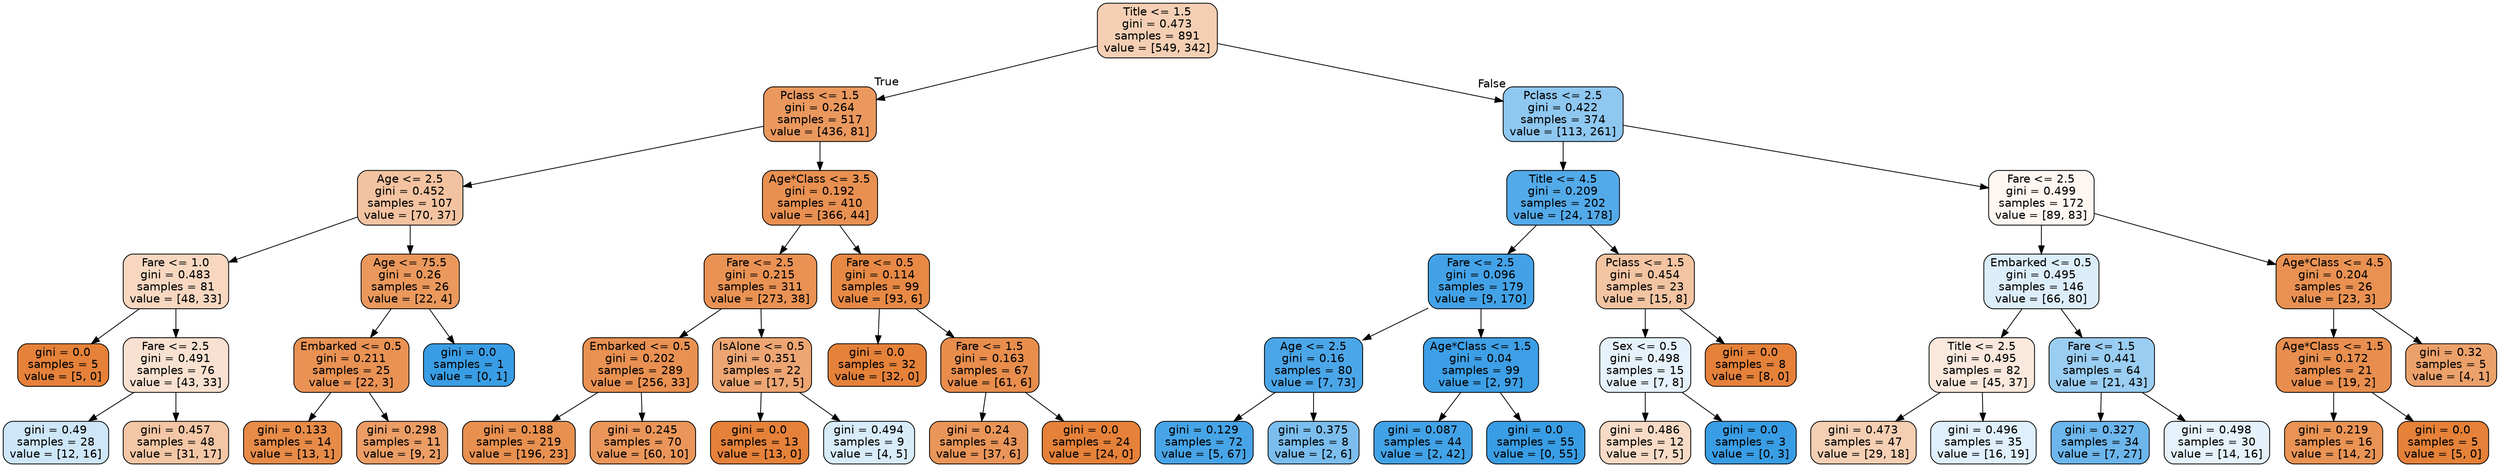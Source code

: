 digraph Tree {
node [shape=box, style="filled, rounded", color="black", fontname=helvetica] ;
edge [fontname=helvetica] ;
0 [label="Title <= 1.5\ngini = 0.473\nsamples = 891\nvalue = [549, 342]", fillcolor="#e5813960"] ;
1 [label="Pclass <= 1.5\ngini = 0.264\nsamples = 517\nvalue = [436, 81]", fillcolor="#e58139d0"] ;
0 -> 1 [labeldistance=2.5, labelangle=45, headlabel="True"] ;
2 [label="Age <= 2.5\ngini = 0.452\nsamples = 107\nvalue = [70, 37]", fillcolor="#e5813978"] ;
1 -> 2 ;
3 [label="Fare <= 1.0\ngini = 0.483\nsamples = 81\nvalue = [48, 33]", fillcolor="#e5813950"] ;
2 -> 3 ;
4 [label="gini = 0.0\nsamples = 5\nvalue = [5, 0]", fillcolor="#e58139ff"] ;
3 -> 4 ;
5 [label="Fare <= 2.5\ngini = 0.491\nsamples = 76\nvalue = [43, 33]", fillcolor="#e581393b"] ;
3 -> 5 ;
6 [label="gini = 0.49\nsamples = 28\nvalue = [12, 16]", fillcolor="#399de540"] ;
5 -> 6 ;
7 [label="gini = 0.457\nsamples = 48\nvalue = [31, 17]", fillcolor="#e5813973"] ;
5 -> 7 ;
8 [label="Age <= 75.5\ngini = 0.26\nsamples = 26\nvalue = [22, 4]", fillcolor="#e58139d1"] ;
2 -> 8 ;
9 [label="Embarked <= 0.5\ngini = 0.211\nsamples = 25\nvalue = [22, 3]", fillcolor="#e58139dc"] ;
8 -> 9 ;
10 [label="gini = 0.133\nsamples = 14\nvalue = [13, 1]", fillcolor="#e58139eb"] ;
9 -> 10 ;
11 [label="gini = 0.298\nsamples = 11\nvalue = [9, 2]", fillcolor="#e58139c6"] ;
9 -> 11 ;
12 [label="gini = 0.0\nsamples = 1\nvalue = [0, 1]", fillcolor="#399de5ff"] ;
8 -> 12 ;
13 [label="Age*Class <= 3.5\ngini = 0.192\nsamples = 410\nvalue = [366, 44]", fillcolor="#e58139e0"] ;
1 -> 13 ;
14 [label="Fare <= 2.5\ngini = 0.215\nsamples = 311\nvalue = [273, 38]", fillcolor="#e58139dc"] ;
13 -> 14 ;
15 [label="Embarked <= 0.5\ngini = 0.202\nsamples = 289\nvalue = [256, 33]", fillcolor="#e58139de"] ;
14 -> 15 ;
16 [label="gini = 0.188\nsamples = 219\nvalue = [196, 23]", fillcolor="#e58139e1"] ;
15 -> 16 ;
17 [label="gini = 0.245\nsamples = 70\nvalue = [60, 10]", fillcolor="#e58139d4"] ;
15 -> 17 ;
18 [label="IsAlone <= 0.5\ngini = 0.351\nsamples = 22\nvalue = [17, 5]", fillcolor="#e58139b4"] ;
14 -> 18 ;
19 [label="gini = 0.0\nsamples = 13\nvalue = [13, 0]", fillcolor="#e58139ff"] ;
18 -> 19 ;
20 [label="gini = 0.494\nsamples = 9\nvalue = [4, 5]", fillcolor="#399de533"] ;
18 -> 20 ;
21 [label="Fare <= 0.5\ngini = 0.114\nsamples = 99\nvalue = [93, 6]", fillcolor="#e58139ef"] ;
13 -> 21 ;
22 [label="gini = 0.0\nsamples = 32\nvalue = [32, 0]", fillcolor="#e58139ff"] ;
21 -> 22 ;
23 [label="Fare <= 1.5\ngini = 0.163\nsamples = 67\nvalue = [61, 6]", fillcolor="#e58139e6"] ;
21 -> 23 ;
24 [label="gini = 0.24\nsamples = 43\nvalue = [37, 6]", fillcolor="#e58139d6"] ;
23 -> 24 ;
25 [label="gini = 0.0\nsamples = 24\nvalue = [24, 0]", fillcolor="#e58139ff"] ;
23 -> 25 ;
26 [label="Pclass <= 2.5\ngini = 0.422\nsamples = 374\nvalue = [113, 261]", fillcolor="#399de591"] ;
0 -> 26 [labeldistance=2.5, labelangle=-45, headlabel="False"] ;
27 [label="Title <= 4.5\ngini = 0.209\nsamples = 202\nvalue = [24, 178]", fillcolor="#399de5dd"] ;
26 -> 27 ;
28 [label="Fare <= 2.5\ngini = 0.096\nsamples = 179\nvalue = [9, 170]", fillcolor="#399de5f2"] ;
27 -> 28 ;
29 [label="Age <= 2.5\ngini = 0.16\nsamples = 80\nvalue = [7, 73]", fillcolor="#399de5e7"] ;
28 -> 29 ;
30 [label="gini = 0.129\nsamples = 72\nvalue = [5, 67]", fillcolor="#399de5ec"] ;
29 -> 30 ;
31 [label="gini = 0.375\nsamples = 8\nvalue = [2, 6]", fillcolor="#399de5aa"] ;
29 -> 31 ;
32 [label="Age*Class <= 1.5\ngini = 0.04\nsamples = 99\nvalue = [2, 97]", fillcolor="#399de5fa"] ;
28 -> 32 ;
33 [label="gini = 0.087\nsamples = 44\nvalue = [2, 42]", fillcolor="#399de5f3"] ;
32 -> 33 ;
34 [label="gini = 0.0\nsamples = 55\nvalue = [0, 55]", fillcolor="#399de5ff"] ;
32 -> 34 ;
35 [label="Pclass <= 1.5\ngini = 0.454\nsamples = 23\nvalue = [15, 8]", fillcolor="#e5813977"] ;
27 -> 35 ;
36 [label="Sex <= 0.5\ngini = 0.498\nsamples = 15\nvalue = [7, 8]", fillcolor="#399de520"] ;
35 -> 36 ;
37 [label="gini = 0.486\nsamples = 12\nvalue = [7, 5]", fillcolor="#e5813949"] ;
36 -> 37 ;
38 [label="gini = 0.0\nsamples = 3\nvalue = [0, 3]", fillcolor="#399de5ff"] ;
36 -> 38 ;
39 [label="gini = 0.0\nsamples = 8\nvalue = [8, 0]", fillcolor="#e58139ff"] ;
35 -> 39 ;
40 [label="Fare <= 2.5\ngini = 0.499\nsamples = 172\nvalue = [89, 83]", fillcolor="#e5813911"] ;
26 -> 40 ;
41 [label="Embarked <= 0.5\ngini = 0.495\nsamples = 146\nvalue = [66, 80]", fillcolor="#399de52d"] ;
40 -> 41 ;
42 [label="Title <= 2.5\ngini = 0.495\nsamples = 82\nvalue = [45, 37]", fillcolor="#e581392d"] ;
41 -> 42 ;
43 [label="gini = 0.473\nsamples = 47\nvalue = [29, 18]", fillcolor="#e5813961"] ;
42 -> 43 ;
44 [label="gini = 0.496\nsamples = 35\nvalue = [16, 19]", fillcolor="#399de528"] ;
42 -> 44 ;
45 [label="Fare <= 1.5\ngini = 0.441\nsamples = 64\nvalue = [21, 43]", fillcolor="#399de582"] ;
41 -> 45 ;
46 [label="gini = 0.327\nsamples = 34\nvalue = [7, 27]", fillcolor="#399de5bd"] ;
45 -> 46 ;
47 [label="gini = 0.498\nsamples = 30\nvalue = [14, 16]", fillcolor="#399de520"] ;
45 -> 47 ;
48 [label="Age*Class <= 4.5\ngini = 0.204\nsamples = 26\nvalue = [23, 3]", fillcolor="#e58139de"] ;
40 -> 48 ;
49 [label="Age*Class <= 1.5\ngini = 0.172\nsamples = 21\nvalue = [19, 2]", fillcolor="#e58139e4"] ;
48 -> 49 ;
50 [label="gini = 0.219\nsamples = 16\nvalue = [14, 2]", fillcolor="#e58139db"] ;
49 -> 50 ;
51 [label="gini = 0.0\nsamples = 5\nvalue = [5, 0]", fillcolor="#e58139ff"] ;
49 -> 51 ;
52 [label="gini = 0.32\nsamples = 5\nvalue = [4, 1]", fillcolor="#e58139bf"] ;
48 -> 52 ;
}